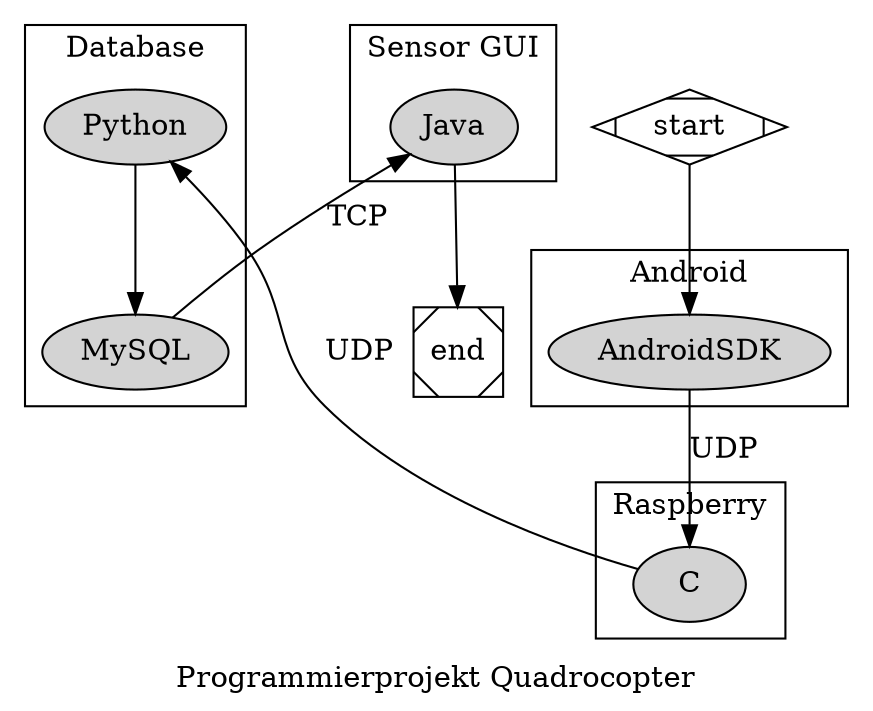 digraph Mygraph2 {
graph [label="Programmierprojekt Quadrocopter" ]

subgraph cluster_0 {
node [style=filled];
C;
label ="Raspberry";
}

subgraph cluster_1{
node [style=filled];
Python -> MySQL;
label = "Database";
}

subgraph cluster_2{
node [style=filled];
Java;
label ="Sensor GUI";
}

subgraph cluster_4{
node[style=filled];
AndroidSDK;
label = "Android";
}

AndroidSDK->C[label="UDP"];
start->AndroidSDK;
C -> Python [constraint=false][label="UDP"];
Java->end;
Java -> MySQL[label="TCP", dir=back];
start [shape="Mdiamond"];
end [shape=Msquare];
}
